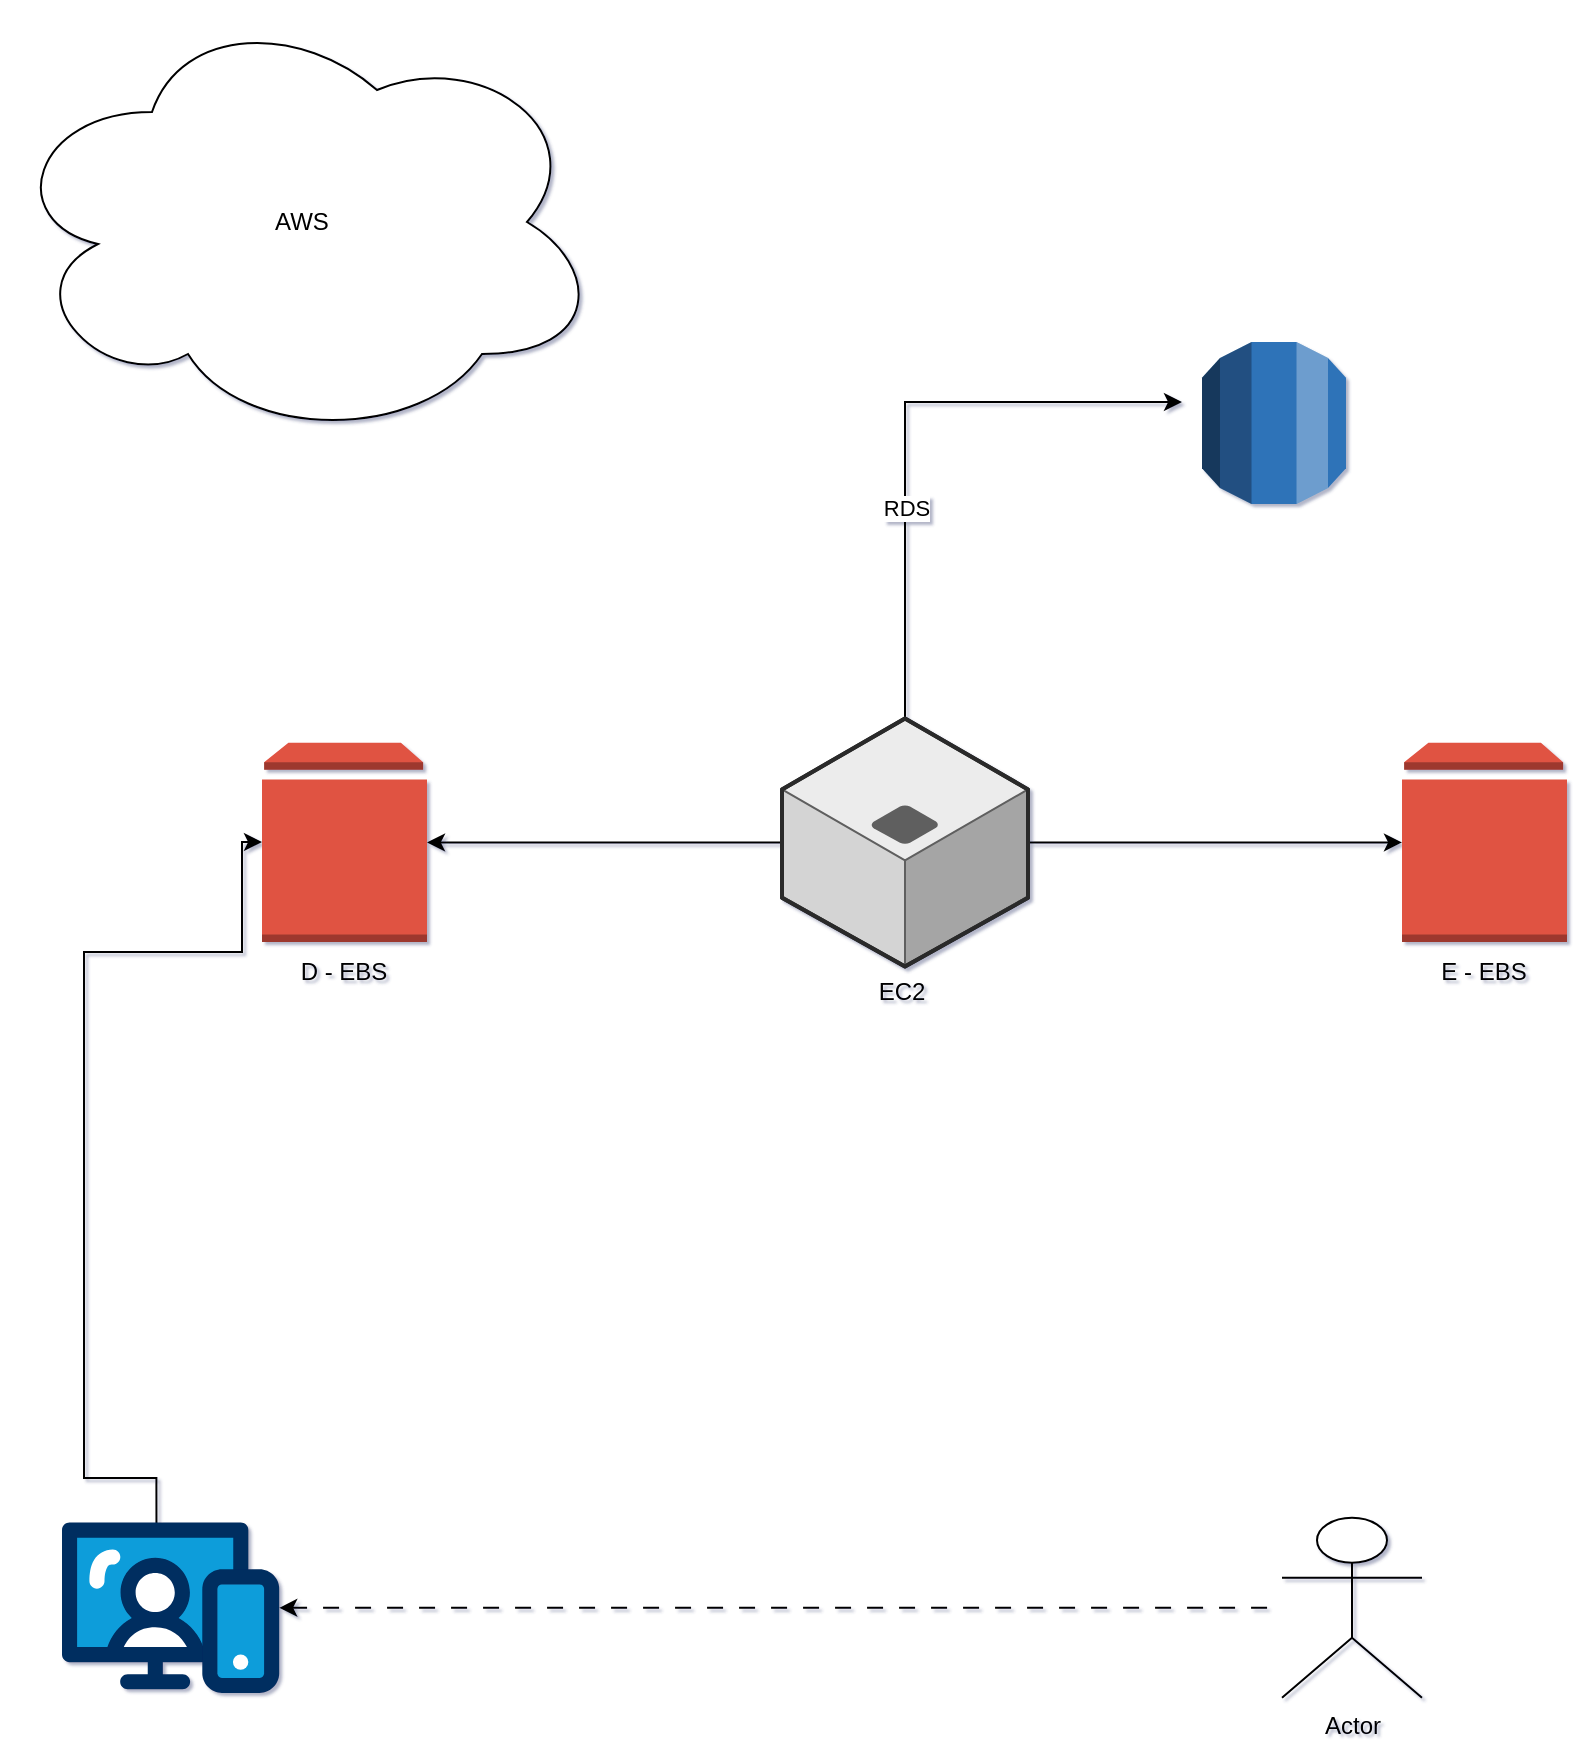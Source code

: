 <mxfile version="28.2.8">
  <diagram name="Page-1" id="aaaa8250-4180-3840-79b5-4cada1eebb92">
    <mxGraphModel dx="1617" dy="805" grid="1" gridSize="10" guides="1" tooltips="1" connect="1" arrows="1" fold="1" page="1" pageScale="1" pageWidth="850" pageHeight="1100" background="none" math="0" shadow="1" adaptiveColors="none">
      <root>
        <mxCell id="0" />
        <mxCell id="1" parent="0" />
        <mxCell id="tyKzm7KRj9yqGzWwmETo-13" value="AWS" style="ellipse;shape=cloud;whiteSpace=wrap;html=1;rounded=0;snapToPoint=0;fixDash=0;metaEdit=0;backgroundOutline=0;enumerate=0;comic=0;" vertex="1" parent="1">
          <mxGeometry width="300" height="220" as="geometry" />
        </mxCell>
        <mxCell id="tyKzm7KRj9yqGzWwmETo-1" value="" style="outlineConnect=0;dashed=0;verticalLabelPosition=bottom;verticalAlign=top;align=center;html=1;shape=mxgraph.aws3.volume;fillColor=#E05243;gradientColor=none;rotation=0;rounded=0;snapToPoint=0;fixDash=0;metaEdit=0;backgroundOutline=0;enumerate=0;comic=0;" vertex="1" parent="1">
          <mxGeometry x="130" y="370.43" width="82.5" height="99.57" as="geometry" />
        </mxCell>
        <mxCell id="tyKzm7KRj9yqGzWwmETo-10" style="edgeStyle=orthogonalEdgeStyle;rounded=0;orthogonalLoop=1;jettySize=auto;html=1;exitX=0.435;exitY=0.087;exitDx=0;exitDy=0;exitPerimeter=0;snapToPoint=0;fixDash=0;metaEdit=0;backgroundOutline=0;enumerate=0;comic=0;" edge="1" parent="1" source="tyKzm7KRj9yqGzWwmETo-2" target="tyKzm7KRj9yqGzWwmETo-1">
          <mxGeometry relative="1" as="geometry">
            <mxPoint x="29.997" y="737.591" as="sourcePoint" />
            <mxPoint x="120" y="400.005" as="targetPoint" />
            <Array as="points">
              <mxPoint x="77" y="738" />
              <mxPoint x="41" y="738" />
              <mxPoint x="41" y="475" />
              <mxPoint x="120" y="475" />
              <mxPoint x="120" y="420" />
            </Array>
          </mxGeometry>
        </mxCell>
        <mxCell id="tyKzm7KRj9yqGzWwmETo-2" value="" style="verticalLabelPosition=bottom;aspect=fixed;html=1;shape=mxgraph.salesforce.web;fillColorStyles=fillColor2,fillColor3,fillColor4;fillColor2=#032d60;fillColor3=#0d9dda;fillColor4=#ffffff;fillColor=none;strokeColor=none;rounded=0;snapToPoint=0;fixDash=0;metaEdit=0;backgroundOutline=0;enumerate=0;comic=0;" vertex="1" parent="1">
          <mxGeometry x="30" y="760" width="108.61" height="85.8" as="geometry" />
        </mxCell>
        <mxCell id="tyKzm7KRj9yqGzWwmETo-9" style="edgeStyle=orthogonalEdgeStyle;rounded=0;orthogonalLoop=1;jettySize=auto;html=1;flowAnimation=1;snapToPoint=0;fixDash=0;metaEdit=0;backgroundOutline=0;enumerate=0;comic=0;" edge="1" parent="1" source="tyKzm7KRj9yqGzWwmETo-5" target="tyKzm7KRj9yqGzWwmETo-2">
          <mxGeometry relative="1" as="geometry">
            <mxPoint x="270" y="690" as="targetPoint" />
            <Array as="points" />
          </mxGeometry>
        </mxCell>
        <mxCell id="tyKzm7KRj9yqGzWwmETo-5" value="Actor" style="shape=umlActor;verticalLabelPosition=bottom;verticalAlign=top;html=1;outlineConnect=0;rounded=0;snapToPoint=0;fixDash=0;metaEdit=0;backgroundOutline=0;enumerate=0;comic=0;" vertex="1" parent="1">
          <mxGeometry x="640" y="757.9" width="70" height="90" as="geometry" />
        </mxCell>
        <mxCell id="tyKzm7KRj9yqGzWwmETo-16" style="edgeStyle=orthogonalEdgeStyle;rounded=0;orthogonalLoop=1;jettySize=auto;html=1;snapToPoint=0;fixDash=0;metaEdit=0;backgroundOutline=0;enumerate=0;comic=0;" edge="1" parent="1" source="tyKzm7KRj9yqGzWwmETo-15" target="tyKzm7KRj9yqGzWwmETo-1">
          <mxGeometry relative="1" as="geometry">
            <Array as="points" />
          </mxGeometry>
        </mxCell>
        <mxCell id="tyKzm7KRj9yqGzWwmETo-18" style="edgeStyle=orthogonalEdgeStyle;rounded=0;orthogonalLoop=1;jettySize=auto;html=1;snapToPoint=0;fixDash=0;metaEdit=0;backgroundOutline=0;enumerate=0;comic=0;" edge="1" parent="1" source="tyKzm7KRj9yqGzWwmETo-15" target="tyKzm7KRj9yqGzWwmETo-17">
          <mxGeometry relative="1" as="geometry" />
        </mxCell>
        <mxCell id="tyKzm7KRj9yqGzWwmETo-20" style="edgeStyle=orthogonalEdgeStyle;rounded=0;orthogonalLoop=1;jettySize=auto;html=1;snapToPoint=0;fixDash=0;metaEdit=0;backgroundOutline=0;enumerate=0;comic=0;" edge="1" parent="1" source="tyKzm7KRj9yqGzWwmETo-15">
          <mxGeometry relative="1" as="geometry">
            <mxPoint x="590" y="200" as="targetPoint" />
            <Array as="points">
              <mxPoint x="452" y="200" />
            </Array>
          </mxGeometry>
        </mxCell>
        <mxCell id="tyKzm7KRj9yqGzWwmETo-21" value="RDS" style="edgeLabel;html=1;align=center;verticalAlign=middle;resizable=0;points=[];rounded=0;snapToPoint=0;fixDash=0;metaEdit=0;backgroundOutline=0;enumerate=0;comic=0;" vertex="1" connectable="0" parent="tyKzm7KRj9yqGzWwmETo-20">
          <mxGeometry x="-0.285" relative="1" as="geometry">
            <mxPoint y="1" as="offset" />
          </mxGeometry>
        </mxCell>
        <mxCell id="tyKzm7KRj9yqGzWwmETo-15" value="" style="verticalLabelPosition=bottom;html=1;verticalAlign=top;strokeWidth=1;align=center;outlineConnect=0;dashed=0;outlineConnect=0;shape=mxgraph.aws3d.application_server;fillColor=#ECECEC;strokeColor=#5E5E5E;aspect=fixed;strokeColor2=#292929;rounded=0;snapToPoint=0;fixDash=0;metaEdit=0;backgroundOutline=0;enumerate=0;comic=0;" vertex="1" parent="1">
          <mxGeometry x="390" y="358.21" width="123" height="124" as="geometry" />
        </mxCell>
        <mxCell id="tyKzm7KRj9yqGzWwmETo-17" value="" style="outlineConnect=0;dashed=0;verticalLabelPosition=bottom;verticalAlign=top;align=center;html=1;shape=mxgraph.aws3.volume;fillColor=#E05243;gradientColor=none;rotation=0;rounded=0;snapToPoint=0;fixDash=0;metaEdit=0;backgroundOutline=0;enumerate=0;comic=0;" vertex="1" parent="1">
          <mxGeometry x="700" y="370.43" width="82.5" height="99.57" as="geometry" />
        </mxCell>
        <mxCell id="tyKzm7KRj9yqGzWwmETo-19" value="" style="outlineConnect=0;dashed=0;verticalLabelPosition=bottom;verticalAlign=top;align=center;html=1;shape=mxgraph.aws3.rds;fillColor=#2E73B8;gradientColor=none;rounded=0;snapToPoint=0;fixDash=0;metaEdit=0;backgroundOutline=0;enumerate=0;comic=0;" vertex="1" parent="1">
          <mxGeometry x="600" y="170" width="72" height="81" as="geometry" />
        </mxCell>
        <mxCell id="tyKzm7KRj9yqGzWwmETo-22" value="EC2" style="text;html=1;whiteSpace=wrap;strokeColor=none;fillColor=none;align=center;verticalAlign=middle;rounded=0;snapToPoint=0;fixDash=0;metaEdit=0;backgroundOutline=0;enumerate=0;comic=0;" vertex="1" parent="1">
          <mxGeometry x="420" y="480" width="60" height="30" as="geometry" />
        </mxCell>
        <mxCell id="tyKzm7KRj9yqGzWwmETo-23" value="E - EBS" style="text;html=1;whiteSpace=wrap;strokeColor=none;fillColor=none;align=center;verticalAlign=middle;rounded=0;snapToPoint=0;fixDash=0;metaEdit=0;backgroundOutline=0;enumerate=0;comic=0;" vertex="1" parent="1">
          <mxGeometry x="711.25" y="470" width="60" height="30" as="geometry" />
        </mxCell>
        <mxCell id="tyKzm7KRj9yqGzWwmETo-24" value="D - EBS" style="text;html=1;whiteSpace=wrap;strokeColor=none;fillColor=none;align=center;verticalAlign=middle;rounded=0;snapToPoint=0;fixDash=0;metaEdit=0;backgroundOutline=0;enumerate=0;comic=0;" vertex="1" parent="1">
          <mxGeometry x="141.25" y="470" width="60" height="30" as="geometry" />
        </mxCell>
      </root>
    </mxGraphModel>
  </diagram>
</mxfile>
